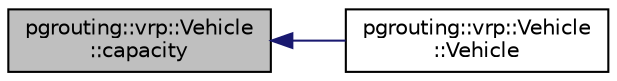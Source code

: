 digraph "pgrouting::vrp::Vehicle::capacity"
{
  edge [fontname="Helvetica",fontsize="10",labelfontname="Helvetica",labelfontsize="10"];
  node [fontname="Helvetica",fontsize="10",shape=record];
  rankdir="LR";
  Node1 [label="pgrouting::vrp::Vehicle\l::capacity",height=0.2,width=0.4,color="black", fillcolor="grey75", style="filled" fontcolor="black"];
  Node1 -> Node2 [dir="back",color="midnightblue",fontsize="10",style="solid",fontname="Helvetica"];
  Node2 [label="pgrouting::vrp::Vehicle\l::Vehicle",height=0.2,width=0.4,color="black", fillcolor="white", style="filled",URL="$classpgrouting_1_1vrp_1_1Vehicle.html#a163d32b8d5c8e0444e4fa432b680a784"];
}
